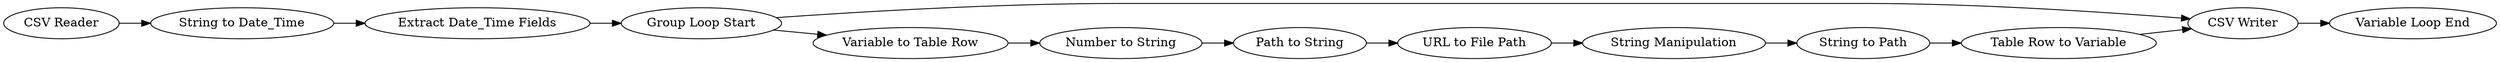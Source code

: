 digraph {
	20 -> 44
	18 -> 19
	16 -> 21
	43 -> 44
	44 -> 46
	42 -> 41
	19 -> 20
	22 -> 18
	17 -> 16
	40 -> 43
	21 -> 22
	43 -> 17
	41 -> 40
	16 [label="Number to String"]
	20 [label="Table Row to Variable"]
	43 [label="Group Loop Start"]
	44 [label="CSV Writer"]
	42 [label="CSV Reader"]
	22 [label="URL to File Path"]
	41 [label="String to Date_Time"]
	46 [label="Variable Loop End"]
	21 [label="Path to String"]
	18 [label="String Manipulation"]
	40 [label="Extract Date_Time Fields"]
	17 [label="Variable to Table Row"]
	19 [label="String to Path"]
	rankdir=LR
}
